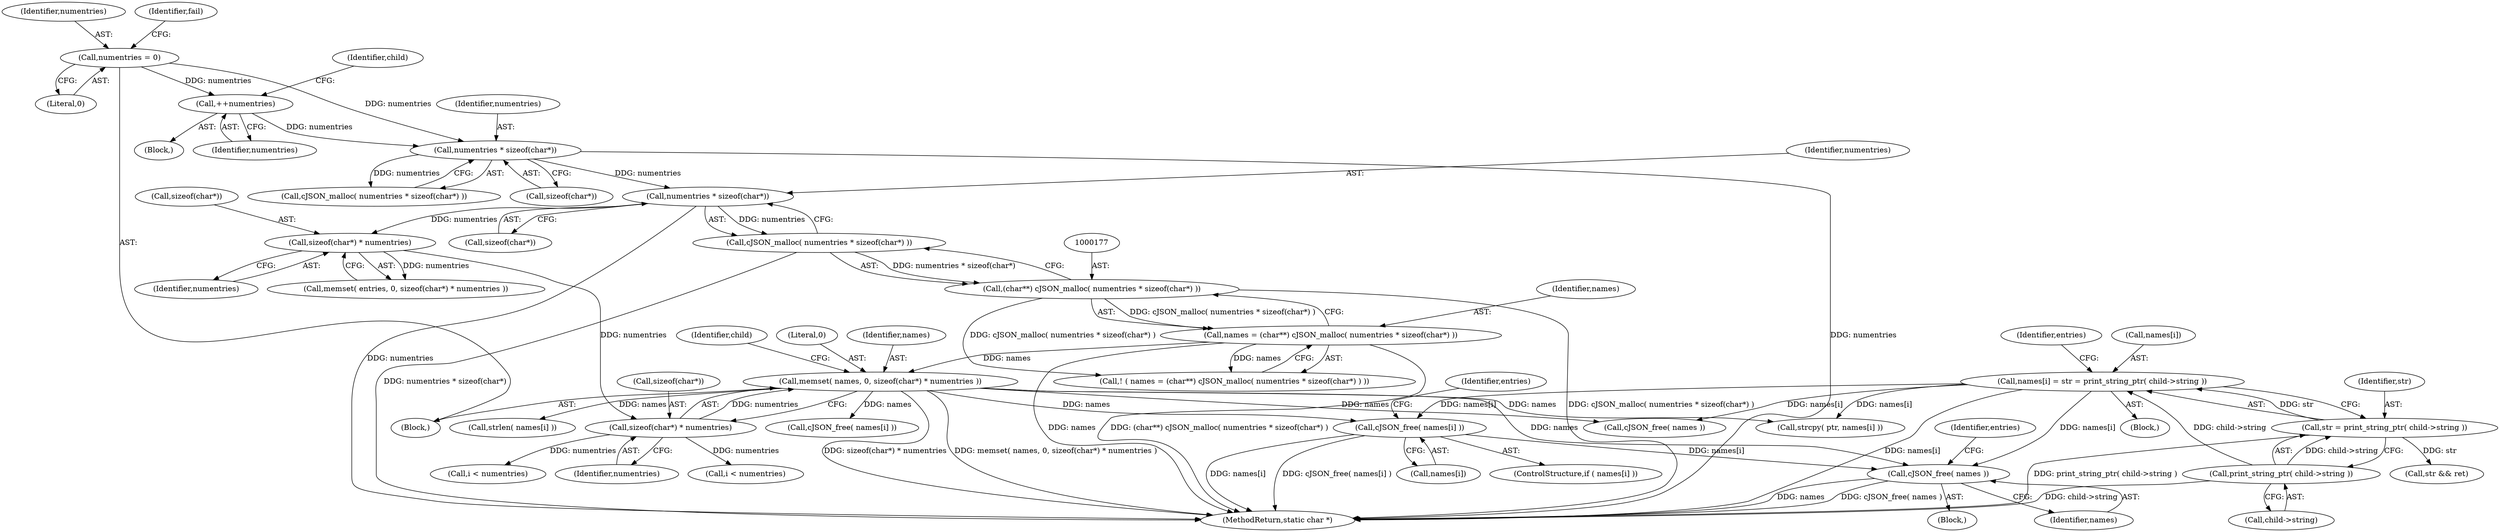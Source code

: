 digraph "1_iperf_91f2fa59e8ed80dfbf400add0164ee0e508e412a_42@API" {
"1000300" [label="(Call,cJSON_free( names[i] ))"];
"1000217" [label="(Call,names[i] = str = print_string_ptr( child->string ))"];
"1000221" [label="(Call,str = print_string_ptr( child->string ))"];
"1000223" [label="(Call,print_string_ptr( child->string ))"];
"1000195" [label="(Call,memset( names, 0, sizeof(char*) * numentries ))"];
"1000174" [label="(Call,names = (char**) cJSON_malloc( numentries * sizeof(char*) ))"];
"1000176" [label="(Call,(char**) cJSON_malloc( numentries * sizeof(char*) ))"];
"1000178" [label="(Call,cJSON_malloc( numentries * sizeof(char*) ))"];
"1000179" [label="(Call,numentries * sizeof(char*))"];
"1000166" [label="(Call,numentries * sizeof(char*))"];
"1000152" [label="(Call,++numentries)"];
"1000142" [label="(Call,numentries = 0)"];
"1000198" [label="(Call,sizeof(char*) * numentries)"];
"1000191" [label="(Call,sizeof(char*) * numentries)"];
"1000312" [label="(Call,cJSON_free( names ))"];
"1000285" [label="(Block,)"];
"1000197" [label="(Literal,0)"];
"1000166" [label="(Call,numentries * sizeof(char*))"];
"1000188" [label="(Call,memset( entries, 0, sizeof(char*) * numentries ))"];
"1000175" [label="(Identifier,names)"];
"1000198" [label="(Call,sizeof(char*) * numentries)"];
"1000196" [label="(Identifier,names)"];
"1000224" [label="(Call,child->string)"];
"1000315" [label="(Identifier,entries)"];
"1000462" [label="(MethodReturn,static char *)"];
"1000221" [label="(Call,str = print_string_ptr( child->string ))"];
"1000151" [label="(Block,)"];
"1000191" [label="(Call,sizeof(char*) * numentries)"];
"1000223" [label="(Call,print_string_ptr( child->string ))"];
"1000371" [label="(Call,strlen( names[i] ))"];
"1000167" [label="(Identifier,numentries)"];
"1000143" [label="(Identifier,numentries)"];
"1000194" [label="(Identifier,numentries)"];
"1000222" [label="(Identifier,str)"];
"1000180" [label="(Identifier,numentries)"];
"1000301" [label="(Call,names[i])"];
"1000155" [label="(Identifier,child)"];
"1000165" [label="(Call,cJSON_malloc( numentries * sizeof(char*) ))"];
"1000110" [label="(Block,)"];
"1000142" [label="(Call,numentries = 0)"];
"1000290" [label="(Call,i < numentries)"];
"1000216" [label="(Block,)"];
"1000147" [label="(Identifier,fail)"];
"1000203" [label="(Identifier,child)"];
"1000312" [label="(Call,cJSON_free( names ))"];
"1000296" [label="(ControlStructure,if ( names[i] ))"];
"1000342" [label="(Call,i < numentries)"];
"1000144" [label="(Literal,0)"];
"1000300" [label="(Call,cJSON_free( names[i] ))"];
"1000217" [label="(Call,names[i] = str = print_string_ptr( child->string ))"];
"1000229" [label="(Identifier,entries)"];
"1000178" [label="(Call,cJSON_malloc( numentries * sizeof(char*) ))"];
"1000153" [label="(Identifier,numentries)"];
"1000168" [label="(Call,sizeof(char*))"];
"1000428" [label="(Call,cJSON_free( names ))"];
"1000195" [label="(Call,memset( names, 0, sizeof(char*) * numentries ))"];
"1000201" [label="(Identifier,numentries)"];
"1000179" [label="(Call,numentries * sizeof(char*))"];
"1000306" [label="(Identifier,entries)"];
"1000176" [label="(Call,(char**) cJSON_malloc( numentries * sizeof(char*) ))"];
"1000192" [label="(Call,sizeof(char*))"];
"1000174" [label="(Call,names = (char**) cJSON_malloc( numentries * sizeof(char*) ))"];
"1000420" [label="(Call,cJSON_free( names[i] ))"];
"1000152" [label="(Call,++numentries)"];
"1000313" [label="(Identifier,names)"];
"1000218" [label="(Call,names[i])"];
"1000173" [label="(Call,! ( names = (char**) cJSON_malloc( numentries * sizeof(char*) ) ))"];
"1000199" [label="(Call,sizeof(char*))"];
"1000239" [label="(Call,str && ret)"];
"1000181" [label="(Call,sizeof(char*))"];
"1000364" [label="(Call,strcpy( ptr, names[i] ))"];
"1000300" -> "1000296"  [label="AST: "];
"1000300" -> "1000301"  [label="CFG: "];
"1000301" -> "1000300"  [label="AST: "];
"1000306" -> "1000300"  [label="CFG: "];
"1000300" -> "1000462"  [label="DDG: names[i]"];
"1000300" -> "1000462"  [label="DDG: cJSON_free( names[i] )"];
"1000217" -> "1000300"  [label="DDG: names[i]"];
"1000195" -> "1000300"  [label="DDG: names"];
"1000300" -> "1000312"  [label="DDG: names[i]"];
"1000217" -> "1000216"  [label="AST: "];
"1000217" -> "1000221"  [label="CFG: "];
"1000218" -> "1000217"  [label="AST: "];
"1000221" -> "1000217"  [label="AST: "];
"1000229" -> "1000217"  [label="CFG: "];
"1000217" -> "1000462"  [label="DDG: names[i]"];
"1000221" -> "1000217"  [label="DDG: str"];
"1000223" -> "1000217"  [label="DDG: child->string"];
"1000217" -> "1000312"  [label="DDG: names[i]"];
"1000217" -> "1000364"  [label="DDG: names[i]"];
"1000217" -> "1000428"  [label="DDG: names[i]"];
"1000221" -> "1000223"  [label="CFG: "];
"1000222" -> "1000221"  [label="AST: "];
"1000223" -> "1000221"  [label="AST: "];
"1000221" -> "1000462"  [label="DDG: print_string_ptr( child->string )"];
"1000223" -> "1000221"  [label="DDG: child->string"];
"1000221" -> "1000239"  [label="DDG: str"];
"1000223" -> "1000224"  [label="CFG: "];
"1000224" -> "1000223"  [label="AST: "];
"1000223" -> "1000462"  [label="DDG: child->string"];
"1000195" -> "1000110"  [label="AST: "];
"1000195" -> "1000198"  [label="CFG: "];
"1000196" -> "1000195"  [label="AST: "];
"1000197" -> "1000195"  [label="AST: "];
"1000198" -> "1000195"  [label="AST: "];
"1000203" -> "1000195"  [label="CFG: "];
"1000195" -> "1000462"  [label="DDG: memset( names, 0, sizeof(char*) * numentries )"];
"1000195" -> "1000462"  [label="DDG: sizeof(char*) * numentries"];
"1000174" -> "1000195"  [label="DDG: names"];
"1000198" -> "1000195"  [label="DDG: numentries"];
"1000195" -> "1000312"  [label="DDG: names"];
"1000195" -> "1000364"  [label="DDG: names"];
"1000195" -> "1000371"  [label="DDG: names"];
"1000195" -> "1000420"  [label="DDG: names"];
"1000195" -> "1000428"  [label="DDG: names"];
"1000174" -> "1000173"  [label="AST: "];
"1000174" -> "1000176"  [label="CFG: "];
"1000175" -> "1000174"  [label="AST: "];
"1000176" -> "1000174"  [label="AST: "];
"1000173" -> "1000174"  [label="CFG: "];
"1000174" -> "1000462"  [label="DDG: (char**) cJSON_malloc( numentries * sizeof(char*) )"];
"1000174" -> "1000462"  [label="DDG: names"];
"1000174" -> "1000173"  [label="DDG: names"];
"1000176" -> "1000174"  [label="DDG: cJSON_malloc( numentries * sizeof(char*) )"];
"1000176" -> "1000178"  [label="CFG: "];
"1000177" -> "1000176"  [label="AST: "];
"1000178" -> "1000176"  [label="AST: "];
"1000176" -> "1000462"  [label="DDG: cJSON_malloc( numentries * sizeof(char*) )"];
"1000176" -> "1000173"  [label="DDG: cJSON_malloc( numentries * sizeof(char*) )"];
"1000178" -> "1000176"  [label="DDG: numentries * sizeof(char*)"];
"1000178" -> "1000179"  [label="CFG: "];
"1000179" -> "1000178"  [label="AST: "];
"1000178" -> "1000462"  [label="DDG: numentries * sizeof(char*)"];
"1000179" -> "1000178"  [label="DDG: numentries"];
"1000179" -> "1000181"  [label="CFG: "];
"1000180" -> "1000179"  [label="AST: "];
"1000181" -> "1000179"  [label="AST: "];
"1000179" -> "1000462"  [label="DDG: numentries"];
"1000166" -> "1000179"  [label="DDG: numentries"];
"1000179" -> "1000191"  [label="DDG: numentries"];
"1000166" -> "1000165"  [label="AST: "];
"1000166" -> "1000168"  [label="CFG: "];
"1000167" -> "1000166"  [label="AST: "];
"1000168" -> "1000166"  [label="AST: "];
"1000165" -> "1000166"  [label="CFG: "];
"1000166" -> "1000462"  [label="DDG: numentries"];
"1000166" -> "1000165"  [label="DDG: numentries"];
"1000152" -> "1000166"  [label="DDG: numentries"];
"1000142" -> "1000166"  [label="DDG: numentries"];
"1000152" -> "1000151"  [label="AST: "];
"1000152" -> "1000153"  [label="CFG: "];
"1000153" -> "1000152"  [label="AST: "];
"1000155" -> "1000152"  [label="CFG: "];
"1000142" -> "1000152"  [label="DDG: numentries"];
"1000142" -> "1000110"  [label="AST: "];
"1000142" -> "1000144"  [label="CFG: "];
"1000143" -> "1000142"  [label="AST: "];
"1000144" -> "1000142"  [label="AST: "];
"1000147" -> "1000142"  [label="CFG: "];
"1000198" -> "1000201"  [label="CFG: "];
"1000199" -> "1000198"  [label="AST: "];
"1000201" -> "1000198"  [label="AST: "];
"1000191" -> "1000198"  [label="DDG: numentries"];
"1000198" -> "1000290"  [label="DDG: numentries"];
"1000198" -> "1000342"  [label="DDG: numentries"];
"1000191" -> "1000188"  [label="AST: "];
"1000191" -> "1000194"  [label="CFG: "];
"1000192" -> "1000191"  [label="AST: "];
"1000194" -> "1000191"  [label="AST: "];
"1000188" -> "1000191"  [label="CFG: "];
"1000191" -> "1000188"  [label="DDG: numentries"];
"1000312" -> "1000285"  [label="AST: "];
"1000312" -> "1000313"  [label="CFG: "];
"1000313" -> "1000312"  [label="AST: "];
"1000315" -> "1000312"  [label="CFG: "];
"1000312" -> "1000462"  [label="DDG: cJSON_free( names )"];
"1000312" -> "1000462"  [label="DDG: names"];
}
